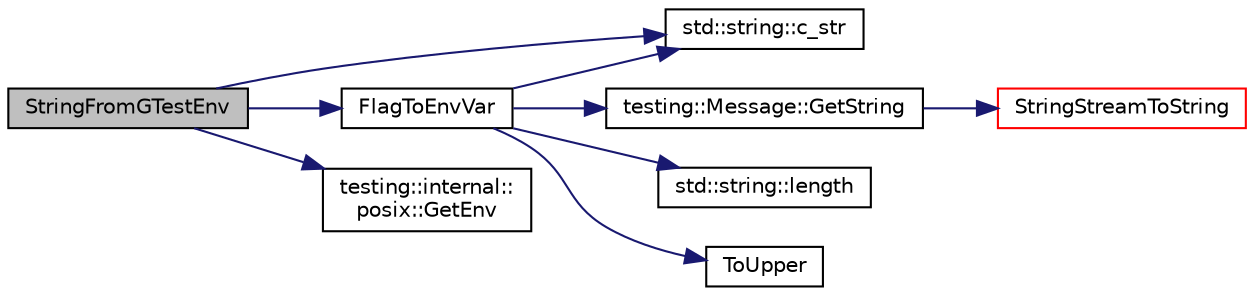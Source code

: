 digraph "StringFromGTestEnv"
{
 // INTERACTIVE_SVG=YES
 // LATEX_PDF_SIZE
  bgcolor="transparent";
  edge [fontname="Helvetica",fontsize="10",labelfontname="Helvetica",labelfontsize="10"];
  node [fontname="Helvetica",fontsize="10",shape=record];
  rankdir="LR";
  Node1 [label="StringFromGTestEnv",height=0.2,width=0.4,color="black", fillcolor="grey75", style="filled", fontcolor="black",tooltip=" "];
  Node1 -> Node2 [color="midnightblue",fontsize="10",style="solid",fontname="Helvetica"];
  Node2 [label="std::string::c_str",height=0.2,width=0.4,color="black",URL="/Users/shi-rongliu/html_book_20190607/cppreference-doxygen-web.tag.xml$cpp/string/basic_string/c_str.html#",tooltip=" "];
  Node1 -> Node3 [color="midnightblue",fontsize="10",style="solid",fontname="Helvetica"];
  Node3 [label="FlagToEnvVar",height=0.2,width=0.4,color="black",URL="$d0/da7/namespacetesting_1_1internal_a7540386ecf74d7ab7e2fa6089db94682.html#a7540386ecf74d7ab7e2fa6089db94682",tooltip=" "];
  Node3 -> Node2 [color="midnightblue",fontsize="10",style="solid",fontname="Helvetica"];
  Node3 -> Node4 [color="midnightblue",fontsize="10",style="solid",fontname="Helvetica"];
  Node4 [label="testing::Message::GetString",height=0.2,width=0.4,color="black",URL="$d3/d98/classtesting_1_1Message_a764f99b38cb3cd18ab87c5261321e063.html#a764f99b38cb3cd18ab87c5261321e063",tooltip=" "];
  Node4 -> Node5 [color="midnightblue",fontsize="10",style="solid",fontname="Helvetica"];
  Node5 [label="StringStreamToString",height=0.2,width=0.4,color="red",URL="$d0/da7/namespacetesting_1_1internal_a9743f1da2e8f7a4a8178ec9595a56112.html#a9743f1da2e8f7a4a8178ec9595a56112",tooltip=" "];
  Node3 -> Node8 [color="midnightblue",fontsize="10",style="solid",fontname="Helvetica"];
  Node8 [label="std::string::length",height=0.2,width=0.4,color="black",URL="/Users/shi-rongliu/html_book_20190607/cppreference-doxygen-web.tag.xml$cpp/string/basic_string/size.html#",tooltip=" "];
  Node3 -> Node9 [color="midnightblue",fontsize="10",style="solid",fontname="Helvetica"];
  Node9 [label="ToUpper",height=0.2,width=0.4,color="black",URL="$d0/da7/namespacetesting_1_1internal_ac1b876a8133895bd553d4780ecaa1e3a.html#ac1b876a8133895bd553d4780ecaa1e3a",tooltip=" "];
  Node1 -> Node10 [color="midnightblue",fontsize="10",style="solid",fontname="Helvetica"];
  Node10 [label="testing::internal::\lposix::GetEnv",height=0.2,width=0.4,color="black",URL="$d0/d81/namespacetesting_1_1internal_1_1posix_a1d5e3da5a27eed25986859fa83cafe95.html#a1d5e3da5a27eed25986859fa83cafe95",tooltip=" "];
}
